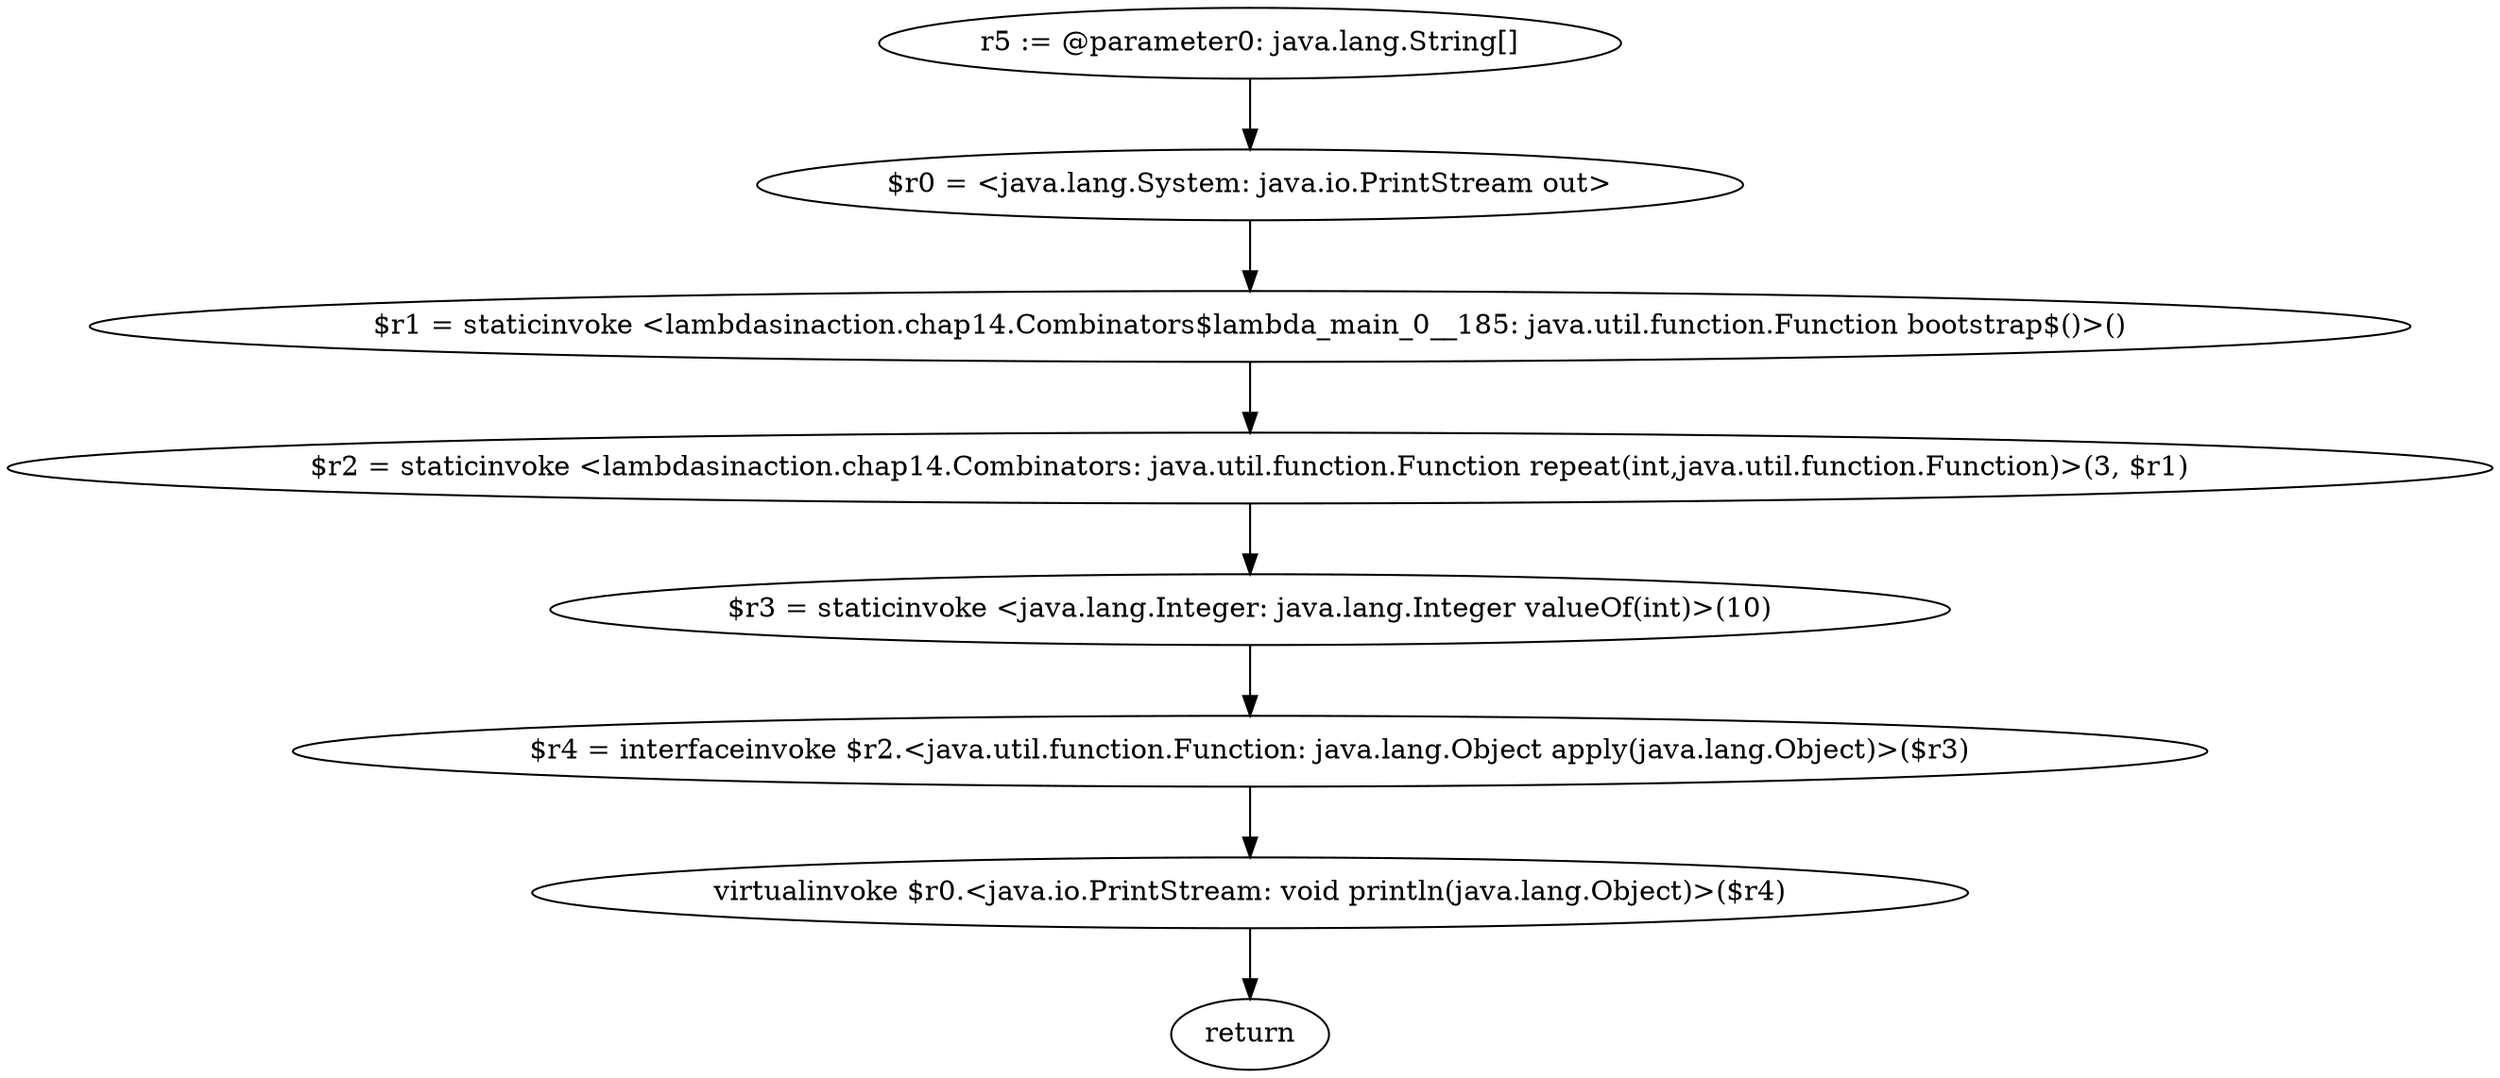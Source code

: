 digraph "unitGraph" {
    "r5 := @parameter0: java.lang.String[]"
    "$r0 = <java.lang.System: java.io.PrintStream out>"
    "$r1 = staticinvoke <lambdasinaction.chap14.Combinators$lambda_main_0__185: java.util.function.Function bootstrap$()>()"
    "$r2 = staticinvoke <lambdasinaction.chap14.Combinators: java.util.function.Function repeat(int,java.util.function.Function)>(3, $r1)"
    "$r3 = staticinvoke <java.lang.Integer: java.lang.Integer valueOf(int)>(10)"
    "$r4 = interfaceinvoke $r2.<java.util.function.Function: java.lang.Object apply(java.lang.Object)>($r3)"
    "virtualinvoke $r0.<java.io.PrintStream: void println(java.lang.Object)>($r4)"
    "return"
    "r5 := @parameter0: java.lang.String[]"->"$r0 = <java.lang.System: java.io.PrintStream out>";
    "$r0 = <java.lang.System: java.io.PrintStream out>"->"$r1 = staticinvoke <lambdasinaction.chap14.Combinators$lambda_main_0__185: java.util.function.Function bootstrap$()>()";
    "$r1 = staticinvoke <lambdasinaction.chap14.Combinators$lambda_main_0__185: java.util.function.Function bootstrap$()>()"->"$r2 = staticinvoke <lambdasinaction.chap14.Combinators: java.util.function.Function repeat(int,java.util.function.Function)>(3, $r1)";
    "$r2 = staticinvoke <lambdasinaction.chap14.Combinators: java.util.function.Function repeat(int,java.util.function.Function)>(3, $r1)"->"$r3 = staticinvoke <java.lang.Integer: java.lang.Integer valueOf(int)>(10)";
    "$r3 = staticinvoke <java.lang.Integer: java.lang.Integer valueOf(int)>(10)"->"$r4 = interfaceinvoke $r2.<java.util.function.Function: java.lang.Object apply(java.lang.Object)>($r3)";
    "$r4 = interfaceinvoke $r2.<java.util.function.Function: java.lang.Object apply(java.lang.Object)>($r3)"->"virtualinvoke $r0.<java.io.PrintStream: void println(java.lang.Object)>($r4)";
    "virtualinvoke $r0.<java.io.PrintStream: void println(java.lang.Object)>($r4)"->"return";
}
